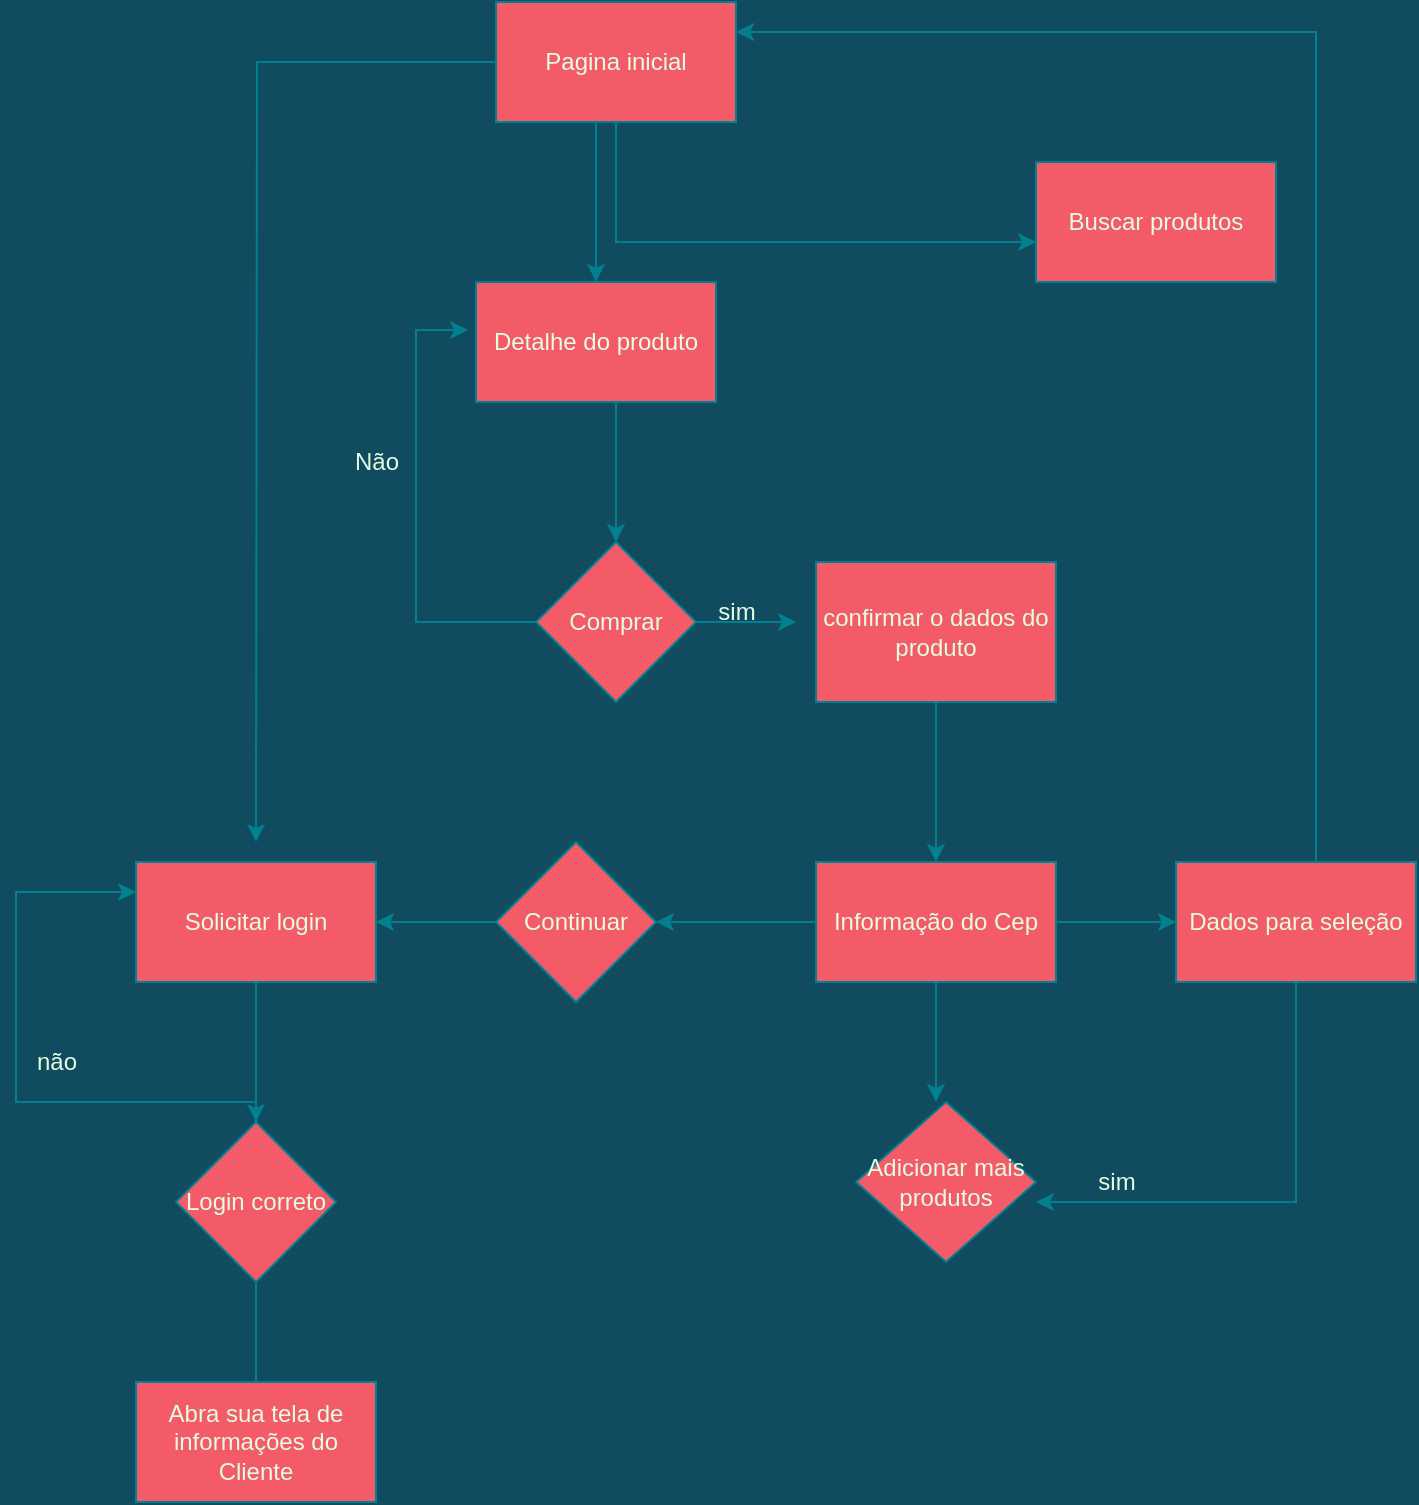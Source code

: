 <mxfile version="20.2.7" type="device" pages="2"><diagram id="BCVQTCbMAPqAaqGZ7b1A" name="Página-1"><mxGraphModel dx="1422" dy="794" grid="1" gridSize="10" guides="1" tooltips="1" connect="1" arrows="1" fold="1" page="1" pageScale="1" pageWidth="827" pageHeight="1169" background="#114B5F" math="0" shadow="0"><root><mxCell id="0"/><mxCell id="1" parent="0"/><mxCell id="Ay9ZRaG4RSDtkQgKxKh_-3" value="" style="edgeStyle=orthogonalEdgeStyle;rounded=0;orthogonalLoop=1;jettySize=auto;html=1;strokeColor=#028090;fontColor=#E4FDE1;labelBackgroundColor=#114B5F;" parent="1" source="Ay9ZRaG4RSDtkQgKxKh_-1" target="Ay9ZRaG4RSDtkQgKxKh_-2" edge="1"><mxGeometry relative="1" as="geometry"><Array as="points"><mxPoint x="370" y="280"/><mxPoint x="370" y="280"/></Array></mxGeometry></mxCell><mxCell id="Ay9ZRaG4RSDtkQgKxKh_-63" style="edgeStyle=orthogonalEdgeStyle;rounded=0;orthogonalLoop=1;jettySize=auto;html=1;fontColor=#E4FDE1;strokeColor=#028090;fillColor=#F45B69;labelBackgroundColor=#114B5F;" parent="1" source="Ay9ZRaG4RSDtkQgKxKh_-1" edge="1"><mxGeometry relative="1" as="geometry"><mxPoint x="200" y="620" as="targetPoint"/></mxGeometry></mxCell><mxCell id="Ay9ZRaG4RSDtkQgKxKh_-66" style="edgeStyle=orthogonalEdgeStyle;rounded=0;orthogonalLoop=1;jettySize=auto;html=1;fontColor=#E4FDE1;strokeColor=#028090;fillColor=#F45B69;labelBackgroundColor=#114B5F;" parent="1" source="Ay9ZRaG4RSDtkQgKxKh_-1" target="Ay9ZRaG4RSDtkQgKxKh_-67" edge="1"><mxGeometry relative="1" as="geometry"><mxPoint x="640" y="320" as="targetPoint"/><Array as="points"><mxPoint x="380" y="320"/></Array></mxGeometry></mxCell><mxCell id="Ay9ZRaG4RSDtkQgKxKh_-1" value="Pagina inicial" style="rounded=0;whiteSpace=wrap;html=1;fillColor=#F45B69;strokeColor=#028090;fontColor=#E4FDE1;" parent="1" vertex="1"><mxGeometry x="320" y="200" width="120" height="60" as="geometry"/></mxCell><mxCell id="Ay9ZRaG4RSDtkQgKxKh_-7" value="" style="edgeStyle=orthogonalEdgeStyle;rounded=0;orthogonalLoop=1;jettySize=auto;html=1;strokeColor=#028090;fontColor=#E4FDE1;labelBackgroundColor=#114B5F;" parent="1" source="Ay9ZRaG4RSDtkQgKxKh_-2" target="Ay9ZRaG4RSDtkQgKxKh_-6" edge="1"><mxGeometry relative="1" as="geometry"><Array as="points"><mxPoint x="380" y="420"/><mxPoint x="380" y="420"/></Array></mxGeometry></mxCell><mxCell id="Ay9ZRaG4RSDtkQgKxKh_-2" value="Detalhe do produto" style="rounded=0;whiteSpace=wrap;html=1;fillColor=#F45B69;strokeColor=#028090;fontColor=#E4FDE1;" parent="1" vertex="1"><mxGeometry x="310" y="340" width="120" height="60" as="geometry"/></mxCell><mxCell id="Ay9ZRaG4RSDtkQgKxKh_-22" style="edgeStyle=orthogonalEdgeStyle;rounded=0;orthogonalLoop=1;jettySize=auto;html=1;entryX=-0.033;entryY=0.4;entryDx=0;entryDy=0;entryPerimeter=0;strokeColor=#028090;fontColor=#E4FDE1;labelBackgroundColor=#114B5F;" parent="1" source="Ay9ZRaG4RSDtkQgKxKh_-6" target="Ay9ZRaG4RSDtkQgKxKh_-2" edge="1"><mxGeometry relative="1" as="geometry"><mxPoint x="280" y="360" as="targetPoint"/><Array as="points"><mxPoint x="280" y="510"/><mxPoint x="280" y="364"/></Array></mxGeometry></mxCell><mxCell id="Ay9ZRaG4RSDtkQgKxKh_-74" style="edgeStyle=orthogonalEdgeStyle;rounded=0;orthogonalLoop=1;jettySize=auto;html=1;fontColor=#E4FDE1;strokeColor=#028090;fillColor=#F45B69;labelBackgroundColor=#114B5F;" parent="1" source="Ay9ZRaG4RSDtkQgKxKh_-6" edge="1"><mxGeometry relative="1" as="geometry"><mxPoint x="470" y="510" as="targetPoint"/></mxGeometry></mxCell><mxCell id="Ay9ZRaG4RSDtkQgKxKh_-6" value="Comprar" style="rhombus;whiteSpace=wrap;html=1;rounded=0;fillColor=#F45B69;strokeColor=#028090;fontColor=#E4FDE1;" parent="1" vertex="1"><mxGeometry x="340" y="470" width="80" height="80" as="geometry"/></mxCell><mxCell id="Ay9ZRaG4RSDtkQgKxKh_-24" style="edgeStyle=orthogonalEdgeStyle;rounded=0;orthogonalLoop=1;jettySize=auto;html=1;strokeColor=#028090;fontColor=#E4FDE1;labelBackgroundColor=#114B5F;" parent="1" source="Ay9ZRaG4RSDtkQgKxKh_-8" edge="1"><mxGeometry relative="1" as="geometry"><mxPoint x="540" y="630" as="targetPoint"/></mxGeometry></mxCell><mxCell id="Ay9ZRaG4RSDtkQgKxKh_-8" value="confirmar o dados do produto" style="rounded=0;whiteSpace=wrap;html=1;fillColor=#F45B69;strokeColor=#028090;fontColor=#E4FDE1;" parent="1" vertex="1"><mxGeometry x="480" y="480" width="120" height="70" as="geometry"/></mxCell><mxCell id="Ay9ZRaG4RSDtkQgKxKh_-27" style="edgeStyle=orthogonalEdgeStyle;rounded=0;orthogonalLoop=1;jettySize=auto;html=1;strokeColor=#028090;fontColor=#E4FDE1;labelBackgroundColor=#114B5F;" parent="1" source="Ay9ZRaG4RSDtkQgKxKh_-25" edge="1"><mxGeometry relative="1" as="geometry"><mxPoint x="400" y="660" as="targetPoint"/></mxGeometry></mxCell><mxCell id="Ay9ZRaG4RSDtkQgKxKh_-52" style="edgeStyle=orthogonalEdgeStyle;rounded=0;orthogonalLoop=1;jettySize=auto;html=1;fontColor=#E4FDE1;strokeColor=#028090;fillColor=#F45B69;labelBackgroundColor=#114B5F;" parent="1" source="Ay9ZRaG4RSDtkQgKxKh_-25" edge="1"><mxGeometry relative="1" as="geometry"><mxPoint x="660" y="660" as="targetPoint"/></mxGeometry></mxCell><mxCell id="Ay9ZRaG4RSDtkQgKxKh_-56" value="" style="edgeStyle=orthogonalEdgeStyle;rounded=0;orthogonalLoop=1;jettySize=auto;html=1;fontColor=#E4FDE1;strokeColor=#028090;fillColor=#F45B69;labelBackgroundColor=#114B5F;" parent="1" source="Ay9ZRaG4RSDtkQgKxKh_-25" edge="1"><mxGeometry relative="1" as="geometry"><mxPoint x="540" y="750" as="targetPoint"/></mxGeometry></mxCell><mxCell id="Ay9ZRaG4RSDtkQgKxKh_-25" value="Informação do Cep" style="rounded=0;whiteSpace=wrap;html=1;fillColor=#F45B69;strokeColor=#028090;fontColor=#E4FDE1;" parent="1" vertex="1"><mxGeometry x="480" y="630" width="120" height="60" as="geometry"/></mxCell><mxCell id="Ay9ZRaG4RSDtkQgKxKh_-26" value="Não" style="text;html=1;align=center;verticalAlign=middle;resizable=0;points=[];autosize=1;strokeColor=none;fillColor=none;fontColor=#E4FDE1;" parent="1" vertex="1"><mxGeometry x="235" y="415" width="50" height="30" as="geometry"/></mxCell><mxCell id="Ay9ZRaG4RSDtkQgKxKh_-31" style="edgeStyle=orthogonalEdgeStyle;rounded=0;orthogonalLoop=1;jettySize=auto;html=1;entryX=1;entryY=0.5;entryDx=0;entryDy=0;strokeColor=#028090;fontColor=#E4FDE1;labelBackgroundColor=#114B5F;" parent="1" source="Ay9ZRaG4RSDtkQgKxKh_-28" target="Ay9ZRaG4RSDtkQgKxKh_-32" edge="1"><mxGeometry relative="1" as="geometry"><mxPoint x="290" y="660" as="targetPoint"/><Array as="points"/></mxGeometry></mxCell><mxCell id="Ay9ZRaG4RSDtkQgKxKh_-28" value="Continuar" style="rhombus;whiteSpace=wrap;html=1;fillColor=#F45B69;strokeColor=#028090;fontColor=#E4FDE1;" parent="1" vertex="1"><mxGeometry x="320" y="620" width="80" height="80" as="geometry"/></mxCell><mxCell id="Ay9ZRaG4RSDtkQgKxKh_-38" style="edgeStyle=orthogonalEdgeStyle;rounded=0;orthogonalLoop=1;jettySize=auto;html=1;strokeColor=#028090;fontColor=#E4FDE1;labelBackgroundColor=#114B5F;" parent="1" source="Ay9ZRaG4RSDtkQgKxKh_-32" edge="1"><mxGeometry relative="1" as="geometry"><mxPoint x="200" y="760" as="targetPoint"/></mxGeometry></mxCell><mxCell id="Ay9ZRaG4RSDtkQgKxKh_-32" value="Solicitar login" style="whiteSpace=wrap;html=1;fillColor=#F45B69;strokeColor=#028090;fontColor=#E4FDE1;" parent="1" vertex="1"><mxGeometry x="140" y="630" width="120" height="60" as="geometry"/></mxCell><mxCell id="Ay9ZRaG4RSDtkQgKxKh_-43" style="edgeStyle=orthogonalEdgeStyle;rounded=0;orthogonalLoop=1;jettySize=auto;html=1;entryX=0;entryY=0.25;entryDx=0;entryDy=0;strokeColor=#028090;fontColor=#E4FDE1;labelBackgroundColor=#114B5F;" parent="1" source="Ay9ZRaG4RSDtkQgKxKh_-39" target="Ay9ZRaG4RSDtkQgKxKh_-32" edge="1"><mxGeometry relative="1" as="geometry"><Array as="points"><mxPoint x="200" y="750"/><mxPoint x="80" y="750"/><mxPoint x="80" y="645"/></Array></mxGeometry></mxCell><mxCell id="Ay9ZRaG4RSDtkQgKxKh_-45" style="edgeStyle=orthogonalEdgeStyle;rounded=0;orthogonalLoop=1;jettySize=auto;html=1;strokeColor=#028090;fontColor=#E4FDE1;labelBackgroundColor=#114B5F;" parent="1" source="Ay9ZRaG4RSDtkQgKxKh_-39" edge="1"><mxGeometry relative="1" as="geometry"><mxPoint x="200" y="910" as="targetPoint"/></mxGeometry></mxCell><mxCell id="Ay9ZRaG4RSDtkQgKxKh_-39" value="Login correto" style="rhombus;whiteSpace=wrap;html=1;fillColor=#F45B69;strokeColor=#028090;fontColor=#E4FDE1;" parent="1" vertex="1"><mxGeometry x="160" y="760" width="80" height="80" as="geometry"/></mxCell><mxCell id="Ay9ZRaG4RSDtkQgKxKh_-47" value="Abra sua tela de informações do Cliente" style="whiteSpace=wrap;html=1;fillColor=#F45B69;strokeColor=#028090;fontColor=#E4FDE1;" parent="1" vertex="1"><mxGeometry x="140" y="890" width="120" height="60" as="geometry"/></mxCell><mxCell id="Ay9ZRaG4RSDtkQgKxKh_-48" value="não" style="text;html=1;align=center;verticalAlign=middle;resizable=0;points=[];autosize=1;strokeColor=none;fillColor=none;fontColor=#E4FDE1;" parent="1" vertex="1"><mxGeometry x="80" y="715" width="40" height="30" as="geometry"/></mxCell><mxCell id="Ay9ZRaG4RSDtkQgKxKh_-64" style="edgeStyle=orthogonalEdgeStyle;rounded=0;orthogonalLoop=1;jettySize=auto;html=1;entryX=1;entryY=0.25;entryDx=0;entryDy=0;fontColor=#E4FDE1;strokeColor=#028090;fillColor=#F45B69;labelBackgroundColor=#114B5F;" parent="1" source="Ay9ZRaG4RSDtkQgKxKh_-50" target="Ay9ZRaG4RSDtkQgKxKh_-1" edge="1"><mxGeometry relative="1" as="geometry"><Array as="points"><mxPoint x="730" y="215"/></Array></mxGeometry></mxCell><mxCell id="Ay9ZRaG4RSDtkQgKxKh_-65" style="edgeStyle=orthogonalEdgeStyle;rounded=0;orthogonalLoop=1;jettySize=auto;html=1;entryX=1;entryY=0.625;entryDx=0;entryDy=0;entryPerimeter=0;fontColor=#E4FDE1;strokeColor=#028090;fillColor=#F45B69;labelBackgroundColor=#114B5F;" parent="1" source="Ay9ZRaG4RSDtkQgKxKh_-50" target="Ay9ZRaG4RSDtkQgKxKh_-57" edge="1"><mxGeometry relative="1" as="geometry"><Array as="points"><mxPoint x="720" y="800"/></Array></mxGeometry></mxCell><mxCell id="Ay9ZRaG4RSDtkQgKxKh_-50" value="Dados para seleção" style="whiteSpace=wrap;html=1;fontColor=#E4FDE1;strokeColor=#028090;fillColor=#F45B69;" parent="1" vertex="1"><mxGeometry x="660" y="630" width="120" height="60" as="geometry"/></mxCell><mxCell id="Ay9ZRaG4RSDtkQgKxKh_-57" value="Adicionar mais produtos" style="rhombus;whiteSpace=wrap;html=1;fontColor=#E4FDE1;strokeColor=#028090;fillColor=#F45B69;" parent="1" vertex="1"><mxGeometry x="500" y="750" width="90" height="80" as="geometry"/></mxCell><mxCell id="Ay9ZRaG4RSDtkQgKxKh_-62" value="sim" style="text;html=1;align=center;verticalAlign=middle;resizable=0;points=[];autosize=1;strokeColor=none;fillColor=none;fontColor=#E4FDE1;" parent="1" vertex="1"><mxGeometry x="610" y="775" width="40" height="30" as="geometry"/></mxCell><mxCell id="Ay9ZRaG4RSDtkQgKxKh_-67" value="Buscar produtos" style="whiteSpace=wrap;html=1;fontColor=#E4FDE1;strokeColor=#028090;fillColor=#F45B69;" parent="1" vertex="1"><mxGeometry x="590" y="280" width="120" height="60" as="geometry"/></mxCell><mxCell id="Ay9ZRaG4RSDtkQgKxKh_-75" value="sim" style="text;html=1;align=center;verticalAlign=middle;resizable=0;points=[];autosize=1;strokeColor=none;fillColor=none;fontColor=#E4FDE1;" parent="1" vertex="1"><mxGeometry x="420" y="490" width="40" height="30" as="geometry"/></mxCell></root></mxGraphModel></diagram><diagram id="CLVh6ZKAtkQspZVi8gfF" name="Página-2"><mxGraphModel dx="1422" dy="794" grid="1" gridSize="10" guides="1" tooltips="1" connect="1" arrows="1" fold="1" page="1" pageScale="1" pageWidth="827" pageHeight="1169" background="#F4F1DE" math="0" shadow="0"><root><mxCell id="0"/><mxCell id="1" parent="0"/><mxCell id="mrX1NuxBY8j2nzxViz1U-5" style="edgeStyle=orthogonalEdgeStyle;rounded=0;orthogonalLoop=1;jettySize=auto;html=1;fontColor=#393C56;strokeColor=#E07A5F;fillColor=#F2CC8F;labelBackgroundColor=#F4F1DE;" parent="1" source="C0IhBiXVifumcm_SP3Zc-1" edge="1"><mxGeometry relative="1" as="geometry"><mxPoint x="280" y="180" as="targetPoint"/><Array as="points"><mxPoint x="280" y="110"/></Array></mxGeometry></mxCell><mxCell id="C0IhBiXVifumcm_SP3Zc-1" value="&lt;b&gt;Página inicial&lt;/b&gt;" style="rounded=1;whiteSpace=wrap;html=1;fontColor=#393C56;strokeColor=#E07A5F;fillColor=#F2CC8F;" parent="1" vertex="1"><mxGeometry x="330" y="50" width="160" height="90" as="geometry"/></mxCell><mxCell id="x-MJ994uUGncTwpJN8I8-4" value="" style="edgeStyle=orthogonalEdgeStyle;rounded=0;orthogonalLoop=1;jettySize=auto;html=1;fontColor=#393C56;strokeColor=#E07A5F;fillColor=#F2CC8F;" parent="1" source="C0IhBiXVifumcm_SP3Zc-5" target="C0IhBiXVifumcm_SP3Zc-7" edge="1"><mxGeometry relative="1" as="geometry"><Array as="points"><mxPoint x="370" y="208"/><mxPoint x="370" y="208"/></Array></mxGeometry></mxCell><mxCell id="C0IhBiXVifumcm_SP3Zc-5" value="&lt;b&gt;Buscar produtos&lt;/b&gt;" style="shape=hexagon;perimeter=hexagonPerimeter2;whiteSpace=wrap;html=1;fixedSize=1;fontColor=#393C56;strokeColor=#E07A5F;fillColor=#F2CC8F;" parent="1" vertex="1"><mxGeometry x="220" y="180" width="120" height="50" as="geometry"/></mxCell><mxCell id="2anlBbQt22zrx5QJhHxg-1" style="edgeStyle=orthogonalEdgeStyle;rounded=0;orthogonalLoop=1;jettySize=auto;html=1;exitX=0.5;exitY=1;exitDx=0;exitDy=0;fontColor=#393C56;strokeColor=#E07A5F;fillColor=#F2CC8F;labelBackgroundColor=#F4F1DE;" parent="1" source="C0IhBiXVifumcm_SP3Zc-7" edge="1"><mxGeometry relative="1" as="geometry"><mxPoint x="500" y="280" as="targetPoint"/></mxGeometry></mxCell><mxCell id="C0IhBiXVifumcm_SP3Zc-7" value="&lt;b&gt;Detalhes do produto&lt;/b&gt;" style="shape=hexagon;perimeter=hexagonPerimeter2;whiteSpace=wrap;html=1;fixedSize=1;fontColor=#393C56;strokeColor=#E07A5F;fillColor=#F2CC8F;" parent="1" vertex="1"><mxGeometry x="445" y="180" width="110" height="55" as="geometry"/></mxCell><mxCell id="gOuW9z3obuYdj3aLom_a-3" style="edgeStyle=orthogonalEdgeStyle;rounded=0;orthogonalLoop=1;jettySize=auto;html=1;fontColor=#393C56;strokeColor=#E07A5F;fillColor=#F2CC8F;" parent="1" source="ZQs6eOO4OVLUPm0AWiJw-2" edge="1"><mxGeometry relative="1" as="geometry"><mxPoint x="195" y="390" as="targetPoint"/></mxGeometry></mxCell><mxCell id="ZQs6eOO4OVLUPm0AWiJw-2" value="&lt;b&gt;fazer login&lt;/b&gt;" style="shape=hexagon;perimeter=hexagonPerimeter2;whiteSpace=wrap;html=1;fixedSize=1;fontColor=#393C56;strokeColor=#E07A5F;fillColor=#F2CC8F;" parent="1" vertex="1"><mxGeometry x="130" y="280" width="130" height="50" as="geometry"/></mxCell><mxCell id="XqaxesmxQ3hv6W9uyn17-16" value="" style="edgeStyle=orthogonalEdgeStyle;rounded=0;orthogonalLoop=1;jettySize=auto;html=1;fontColor=#393C56;strokeColor=#E07A5F;fillColor=#F2CC8F;" parent="1" source="1T-IXzX4rbL3D5ZuvoK9-2" target="5kpYXJDyoQw5qU_1zZIz-1" edge="1"><mxGeometry relative="1" as="geometry"/></mxCell><mxCell id="1T-IXzX4rbL3D5ZuvoK9-2" value="&lt;b&gt;Adiciona a lista&amp;nbsp;&lt;/b&gt;" style="ellipse;whiteSpace=wrap;html=1;fontColor=#393C56;strokeColor=#E07A5F;fillColor=#F2CC8F;" parent="1" vertex="1"><mxGeometry x="500" y="500" width="120" height="60" as="geometry"/></mxCell><mxCell id="2anlBbQt22zrx5QJhHxg-5" style="edgeStyle=orthogonalEdgeStyle;rounded=0;orthogonalLoop=1;jettySize=auto;html=1;exitX=0;exitY=0.5;exitDx=0;exitDy=0;entryX=1;entryY=0.5;entryDx=0;entryDy=0;fontColor=#393C56;strokeColor=#E07A5F;fillColor=#F2CC8F;labelBackgroundColor=#F4F1DE;" parent="1" source="2anlBbQt22zrx5QJhHxg-3" target="ZQs6eOO4OVLUPm0AWiJw-2" edge="1"><mxGeometry relative="1" as="geometry"/></mxCell><mxCell id="2anlBbQt22zrx5QJhHxg-3" value="&lt;b&gt;confirmar produtos&lt;/b&gt;" style="shape=hexagon;perimeter=hexagonPerimeter2;whiteSpace=wrap;html=1;fixedSize=1;fontColor=#393C56;strokeColor=#E07A5F;fillColor=#F2CC8F;" parent="1" vertex="1"><mxGeometry x="440" y="280" width="120" height="50" as="geometry"/></mxCell><mxCell id="XqaxesmxQ3hv6W9uyn17-18" value="" style="edgeStyle=orthogonalEdgeStyle;rounded=0;orthogonalLoop=1;jettySize=auto;html=1;fontColor=#393C56;strokeColor=#E07A5F;fillColor=#F2CC8F;" parent="1" source="5kpYXJDyoQw5qU_1zZIz-1" target="x-MJ994uUGncTwpJN8I8-2" edge="1"><mxGeometry relative="1" as="geometry"/></mxCell><mxCell id="5kpYXJDyoQw5qU_1zZIz-1" value="&lt;b&gt;Confirmar compra&lt;/b&gt;" style="shape=hexagon;perimeter=hexagonPerimeter2;whiteSpace=wrap;html=1;fixedSize=1;fontColor=#393C56;strokeColor=#E07A5F;fillColor=#F2CC8F;" parent="1" vertex="1"><mxGeometry x="500" y="640" width="120" height="60" as="geometry"/></mxCell><mxCell id="XqaxesmxQ3hv6W9uyn17-19" style="edgeStyle=orthogonalEdgeStyle;rounded=0;orthogonalLoop=1;jettySize=auto;html=1;entryX=0;entryY=0;entryDx=120;entryDy=50;entryPerimeter=0;fontColor=#393C56;strokeColor=#E07A5F;fillColor=#F2CC8F;" parent="1" source="x-MJ994uUGncTwpJN8I8-2" target="x-MJ994uUGncTwpJN8I8-6" edge="1"><mxGeometry relative="1" as="geometry"><Array as="points"><mxPoint x="380" y="810"/></Array></mxGeometry></mxCell><mxCell id="x-MJ994uUGncTwpJN8I8-2" value="&lt;b&gt;Efetuar pagamento&lt;/b&gt;" style="rounded=1;whiteSpace=wrap;html=1;fontColor=#393C56;strokeColor=#E07A5F;fillColor=#F2CC8F;" parent="1" vertex="1"><mxGeometry x="320" y="640" width="120" height="60" as="geometry"/></mxCell><mxCell id="x-MJ994uUGncTwpJN8I8-6" value="&lt;b&gt;Pedido em andamento&lt;/b&gt;" style="shape=cube;whiteSpace=wrap;html=1;boundedLbl=1;backgroundOutline=1;darkOpacity=0.05;darkOpacity2=0.1;fontColor=#393C56;strokeColor=#E07A5F;fillColor=#F2CC8F;" parent="1" vertex="1"><mxGeometry x="240" y="760" width="120" height="80" as="geometry"/></mxCell><mxCell id="XqaxesmxQ3hv6W9uyn17-12" style="edgeStyle=orthogonalEdgeStyle;rounded=0;orthogonalLoop=1;jettySize=auto;html=1;entryX=0.427;entryY=0.978;entryDx=0;entryDy=0;entryPerimeter=0;fontColor=#393C56;strokeColor=#E07A5F;fillColor=#F2CC8F;exitX=1;exitY=0.5;exitDx=0;exitDy=0;" parent="1" source="gOuW9z3obuYdj3aLom_a-5" edge="1"><mxGeometry relative="1" as="geometry"><mxPoint x="260" y="422" as="sourcePoint"/><mxPoint x="301.98" y="422.025" as="targetPoint"/><Array as="points"><mxPoint x="302" y="420"/></Array></mxGeometry></mxCell><mxCell id="gOuW9z3obuYdj3aLom_a-5" value="&lt;b&gt;login concluído&lt;/b&gt;" style="ellipse;whiteSpace=wrap;html=1;fontColor=#393C56;strokeColor=#E07A5F;fillColor=#F2CC8F;" parent="1" vertex="1"><mxGeometry x="130" y="390" width="120" height="60" as="geometry"/></mxCell><mxCell id="XqaxesmxQ3hv6W9uyn17-13" style="edgeStyle=orthogonalEdgeStyle;rounded=0;orthogonalLoop=1;jettySize=auto;html=1;fontColor=#393C56;strokeColor=#E07A5F;fillColor=#F2CC8F;" parent="1" source="UL9ysvHCdF8BJbHQCn8--2" edge="1"><mxGeometry relative="1" as="geometry"><mxPoint x="370" y="500" as="targetPoint"/></mxGeometry></mxCell><mxCell id="UL9ysvHCdF8BJbHQCn8--2" value="&lt;b&gt;Adicionar cep&lt;/b&gt;" style="ellipse;whiteSpace=wrap;html=1;fontColor=#393C56;strokeColor=#E07A5F;fillColor=#F2CC8F;" parent="1" vertex="1"><mxGeometry x="310" y="390" width="120" height="60" as="geometry"/></mxCell><mxCell id="XqaxesmxQ3hv6W9uyn17-15" style="edgeStyle=orthogonalEdgeStyle;rounded=0;orthogonalLoop=1;jettySize=auto;html=1;fontColor=#393C56;strokeColor=#E07A5F;fillColor=#F2CC8F;" parent="1" source="UL9ysvHCdF8BJbHQCn8--4" edge="1"><mxGeometry relative="1" as="geometry"><mxPoint x="490" y="530" as="targetPoint"/></mxGeometry></mxCell><mxCell id="UL9ysvHCdF8BJbHQCn8--4" value="&lt;b&gt;Cep confirmado&lt;/b&gt;" style="shape=hexagon;perimeter=hexagonPerimeter2;whiteSpace=wrap;html=1;fixedSize=1;fontColor=#393C56;strokeColor=#E07A5F;fillColor=#F2CC8F;" parent="1" vertex="1"><mxGeometry x="320" y="500" width="120" height="60" as="geometry"/></mxCell></root></mxGraphModel></diagram></mxfile>